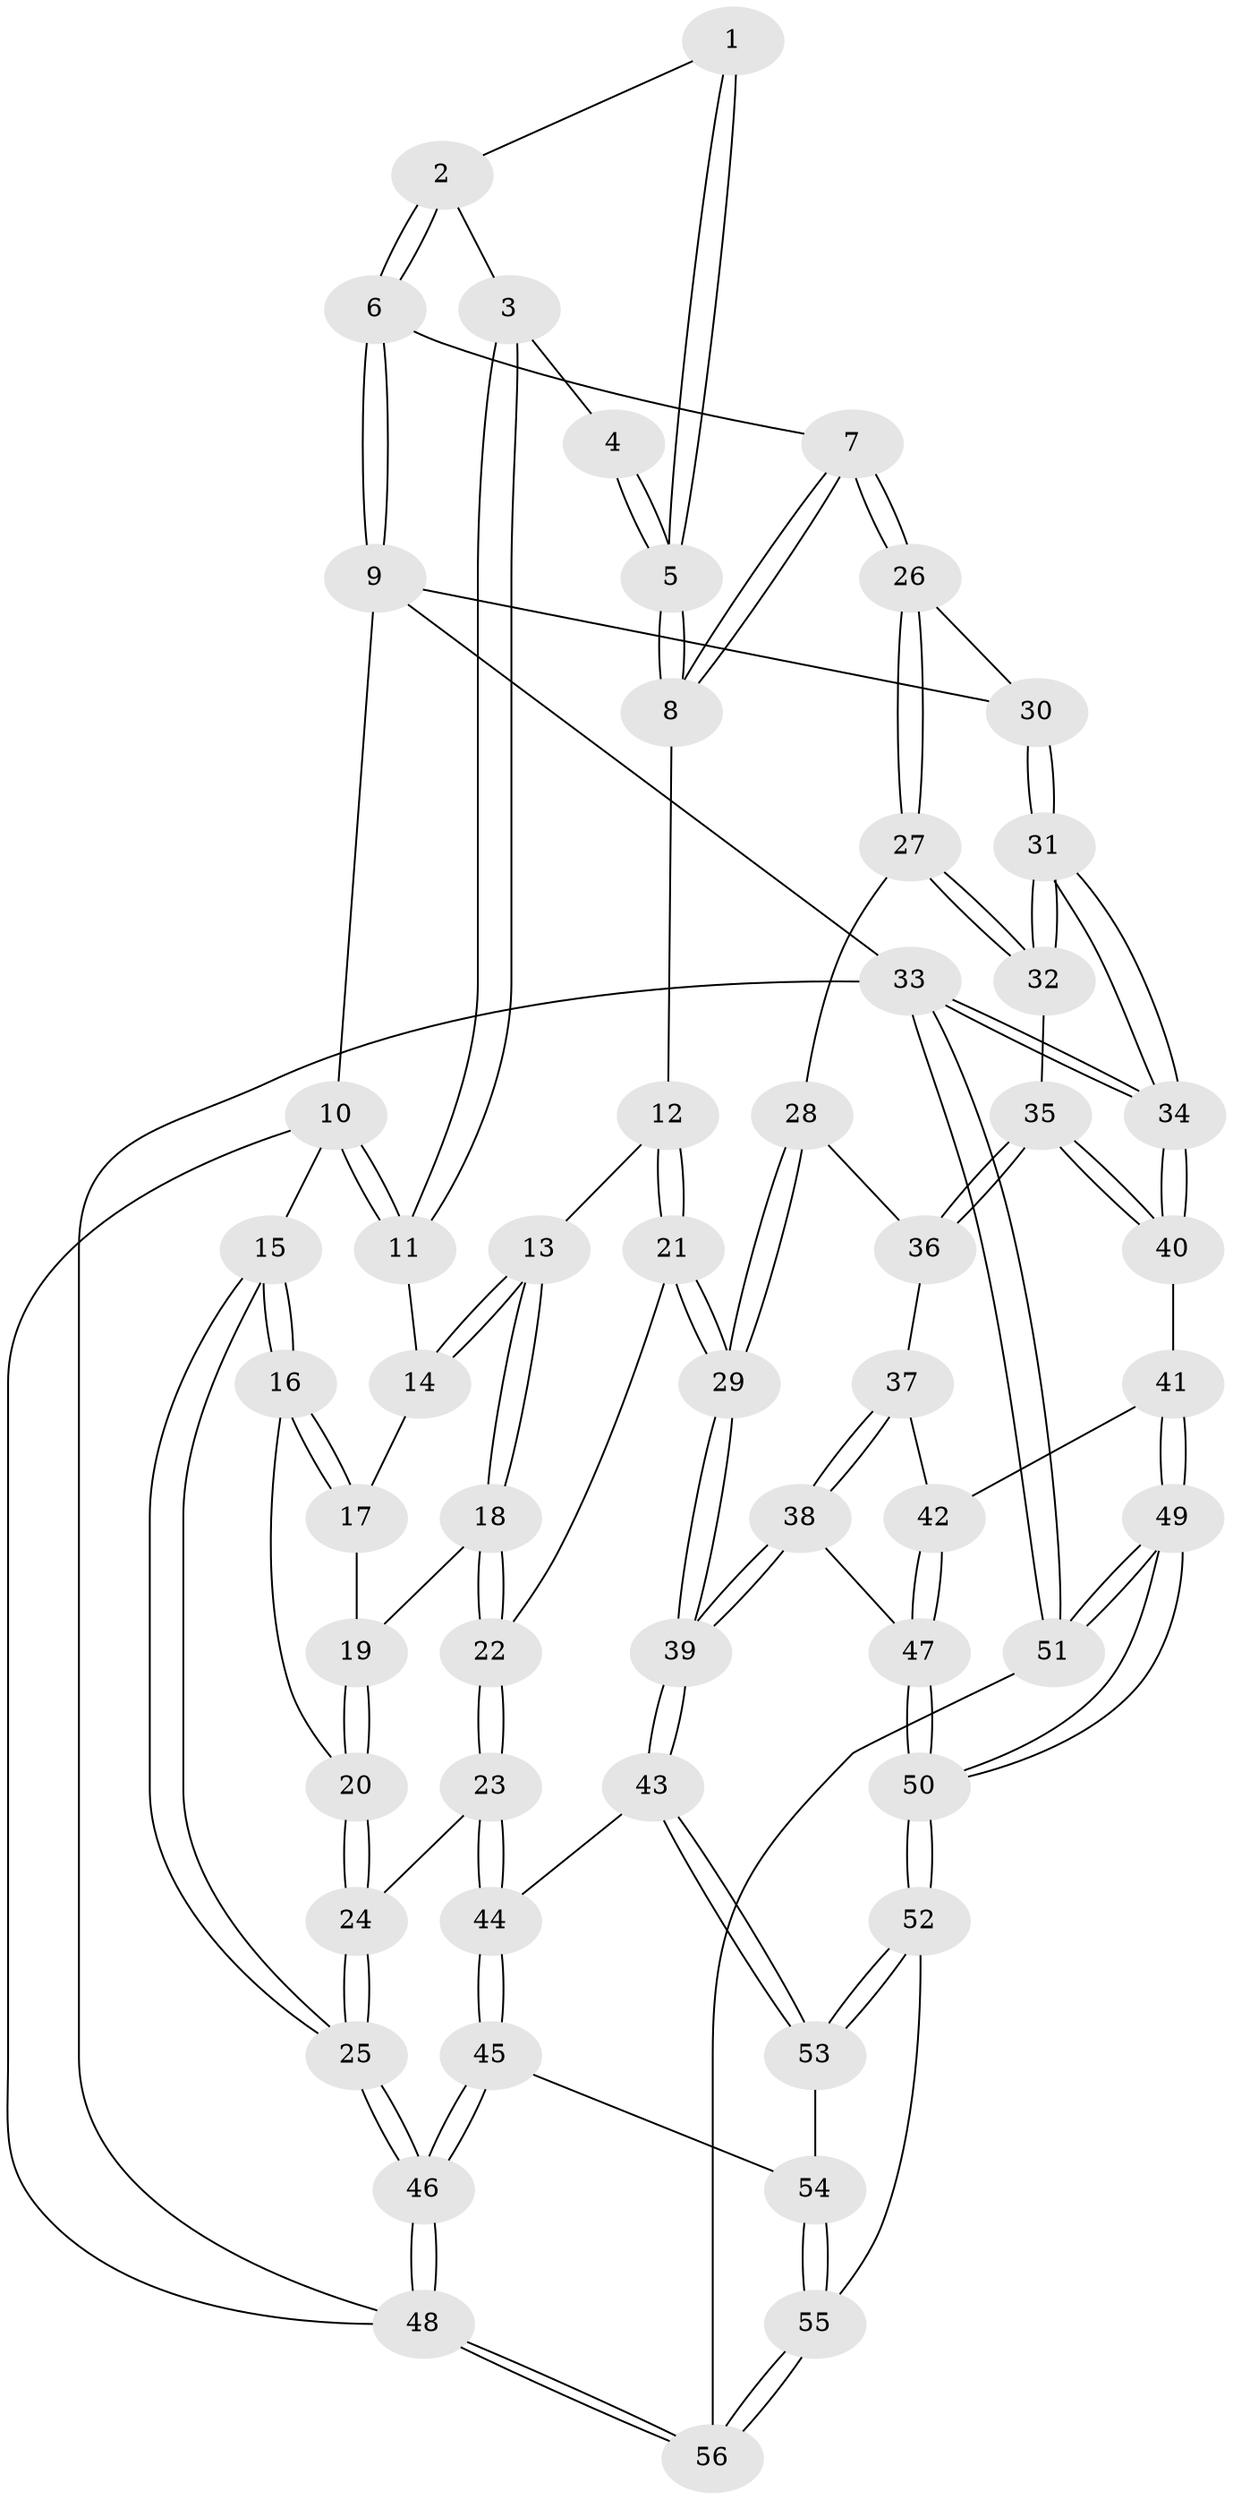 // coarse degree distribution, {2: 0.21739130434782608, 3: 0.391304347826087, 4: 0.30434782608695654, 6: 0.043478260869565216, 5: 0.043478260869565216}
// Generated by graph-tools (version 1.1) at 2025/54/03/04/25 22:54:23]
// undirected, 56 vertices, 137 edges
graph export_dot {
  node [color=gray90,style=filled];
  1 [pos="+0.6831799498061549+0.037580310752723174"];
  2 [pos="+0.9397115636509988+0"];
  3 [pos="+0.3708832336227889+0"];
  4 [pos="+0.5842159907165594+0.07928391311069789"];
  5 [pos="+0.6376939651911065+0.18395537430448256"];
  6 [pos="+1+0"];
  7 [pos="+0.6817315777646358+0.2976246767647361"];
  8 [pos="+0.661444620888084+0.281674727547541"];
  9 [pos="+1+0"];
  10 [pos="+0+0"];
  11 [pos="+0.3457799922078524+0"];
  12 [pos="+0.46055983794448735+0.22890866141097974"];
  13 [pos="+0.40306264103169753+0.16973644033868193"];
  14 [pos="+0.33740626682992625+0"];
  15 [pos="+0+0.04931900579110595"];
  16 [pos="+0+0.132682854977937"];
  17 [pos="+0.19411494288743375+0.14366399576880273"];
  18 [pos="+0.2728561518900339+0.2947038961556558"];
  19 [pos="+0.1784033847778807+0.24588094484534131"];
  20 [pos="+0.11231547964286481+0.28870628608213533"];
  21 [pos="+0.34778136297969625+0.5014545048943598"];
  22 [pos="+0.3064811202863442+0.4914288381877477"];
  23 [pos="+0.1569645388784376+0.519077200234034"];
  24 [pos="+0.0969683559083639+0.5189515654279863"];
  25 [pos="+0+0.6131514974693598"];
  26 [pos="+0.692420926883597+0.3195351999284276"];
  27 [pos="+0.6919081552748948+0.37796379771885963"];
  28 [pos="+0.6441646458998882+0.42468381152388585"];
  29 [pos="+0.422965512888308+0.5528707348041284"];
  30 [pos="+1+0.18607854966651483"];
  31 [pos="+1+0.5190551950968906"];
  32 [pos="+0.8344935891943152+0.5032798817360331"];
  33 [pos="+1+1"];
  34 [pos="+1+0.879873459816621"];
  35 [pos="+0.7797246573678299+0.6706478443305227"];
  36 [pos="+0.6599994246775374+0.5757607296094971"];
  37 [pos="+0.6504049368313404+0.6110638645119715"];
  38 [pos="+0.5045280408463447+0.6884289794273544"];
  39 [pos="+0.4469733738063038+0.6626021722120967"];
  40 [pos="+0.7769854459197172+0.6875683416890833"];
  41 [pos="+0.7638628115167212+0.6982658152155764"];
  42 [pos="+0.7056789218900238+0.693221004566595"];
  43 [pos="+0.4411144010059036+0.6719042728819022"];
  44 [pos="+0.2618020105963616+0.757902747017413"];
  45 [pos="+0.18884629724853075+0.8481039207901783"];
  46 [pos="+0+1"];
  47 [pos="+0.5609622680698888+0.7269997053147301"];
  48 [pos="+0+1"];
  49 [pos="+0.7055892047825387+1"];
  50 [pos="+0.6767075573494563+0.9939688498299928"];
  51 [pos="+0.7731553539617206+1"];
  52 [pos="+0.5271777284788574+0.925300286055029"];
  53 [pos="+0.42662006105134576+0.7747303612582144"];
  54 [pos="+0.3811271934017914+0.8526531256398577"];
  55 [pos="+0.3921197159280964+0.926737137638592"];
  56 [pos="+0.20068819716711103+1"];
  1 -- 2;
  1 -- 5;
  1 -- 5;
  2 -- 3;
  2 -- 6;
  2 -- 6;
  3 -- 4;
  3 -- 11;
  3 -- 11;
  4 -- 5;
  4 -- 5;
  5 -- 8;
  5 -- 8;
  6 -- 7;
  6 -- 9;
  6 -- 9;
  7 -- 8;
  7 -- 8;
  7 -- 26;
  7 -- 26;
  8 -- 12;
  9 -- 10;
  9 -- 30;
  9 -- 33;
  10 -- 11;
  10 -- 11;
  10 -- 15;
  10 -- 48;
  11 -- 14;
  12 -- 13;
  12 -- 21;
  12 -- 21;
  13 -- 14;
  13 -- 14;
  13 -- 18;
  13 -- 18;
  14 -- 17;
  15 -- 16;
  15 -- 16;
  15 -- 25;
  15 -- 25;
  16 -- 17;
  16 -- 17;
  16 -- 20;
  17 -- 19;
  18 -- 19;
  18 -- 22;
  18 -- 22;
  19 -- 20;
  19 -- 20;
  20 -- 24;
  20 -- 24;
  21 -- 22;
  21 -- 29;
  21 -- 29;
  22 -- 23;
  22 -- 23;
  23 -- 24;
  23 -- 44;
  23 -- 44;
  24 -- 25;
  24 -- 25;
  25 -- 46;
  25 -- 46;
  26 -- 27;
  26 -- 27;
  26 -- 30;
  27 -- 28;
  27 -- 32;
  27 -- 32;
  28 -- 29;
  28 -- 29;
  28 -- 36;
  29 -- 39;
  29 -- 39;
  30 -- 31;
  30 -- 31;
  31 -- 32;
  31 -- 32;
  31 -- 34;
  31 -- 34;
  32 -- 35;
  33 -- 34;
  33 -- 34;
  33 -- 51;
  33 -- 51;
  33 -- 48;
  34 -- 40;
  34 -- 40;
  35 -- 36;
  35 -- 36;
  35 -- 40;
  35 -- 40;
  36 -- 37;
  37 -- 38;
  37 -- 38;
  37 -- 42;
  38 -- 39;
  38 -- 39;
  38 -- 47;
  39 -- 43;
  39 -- 43;
  40 -- 41;
  41 -- 42;
  41 -- 49;
  41 -- 49;
  42 -- 47;
  42 -- 47;
  43 -- 44;
  43 -- 53;
  43 -- 53;
  44 -- 45;
  44 -- 45;
  45 -- 46;
  45 -- 46;
  45 -- 54;
  46 -- 48;
  46 -- 48;
  47 -- 50;
  47 -- 50;
  48 -- 56;
  48 -- 56;
  49 -- 50;
  49 -- 50;
  49 -- 51;
  49 -- 51;
  50 -- 52;
  50 -- 52;
  51 -- 56;
  52 -- 53;
  52 -- 53;
  52 -- 55;
  53 -- 54;
  54 -- 55;
  54 -- 55;
  55 -- 56;
  55 -- 56;
}
